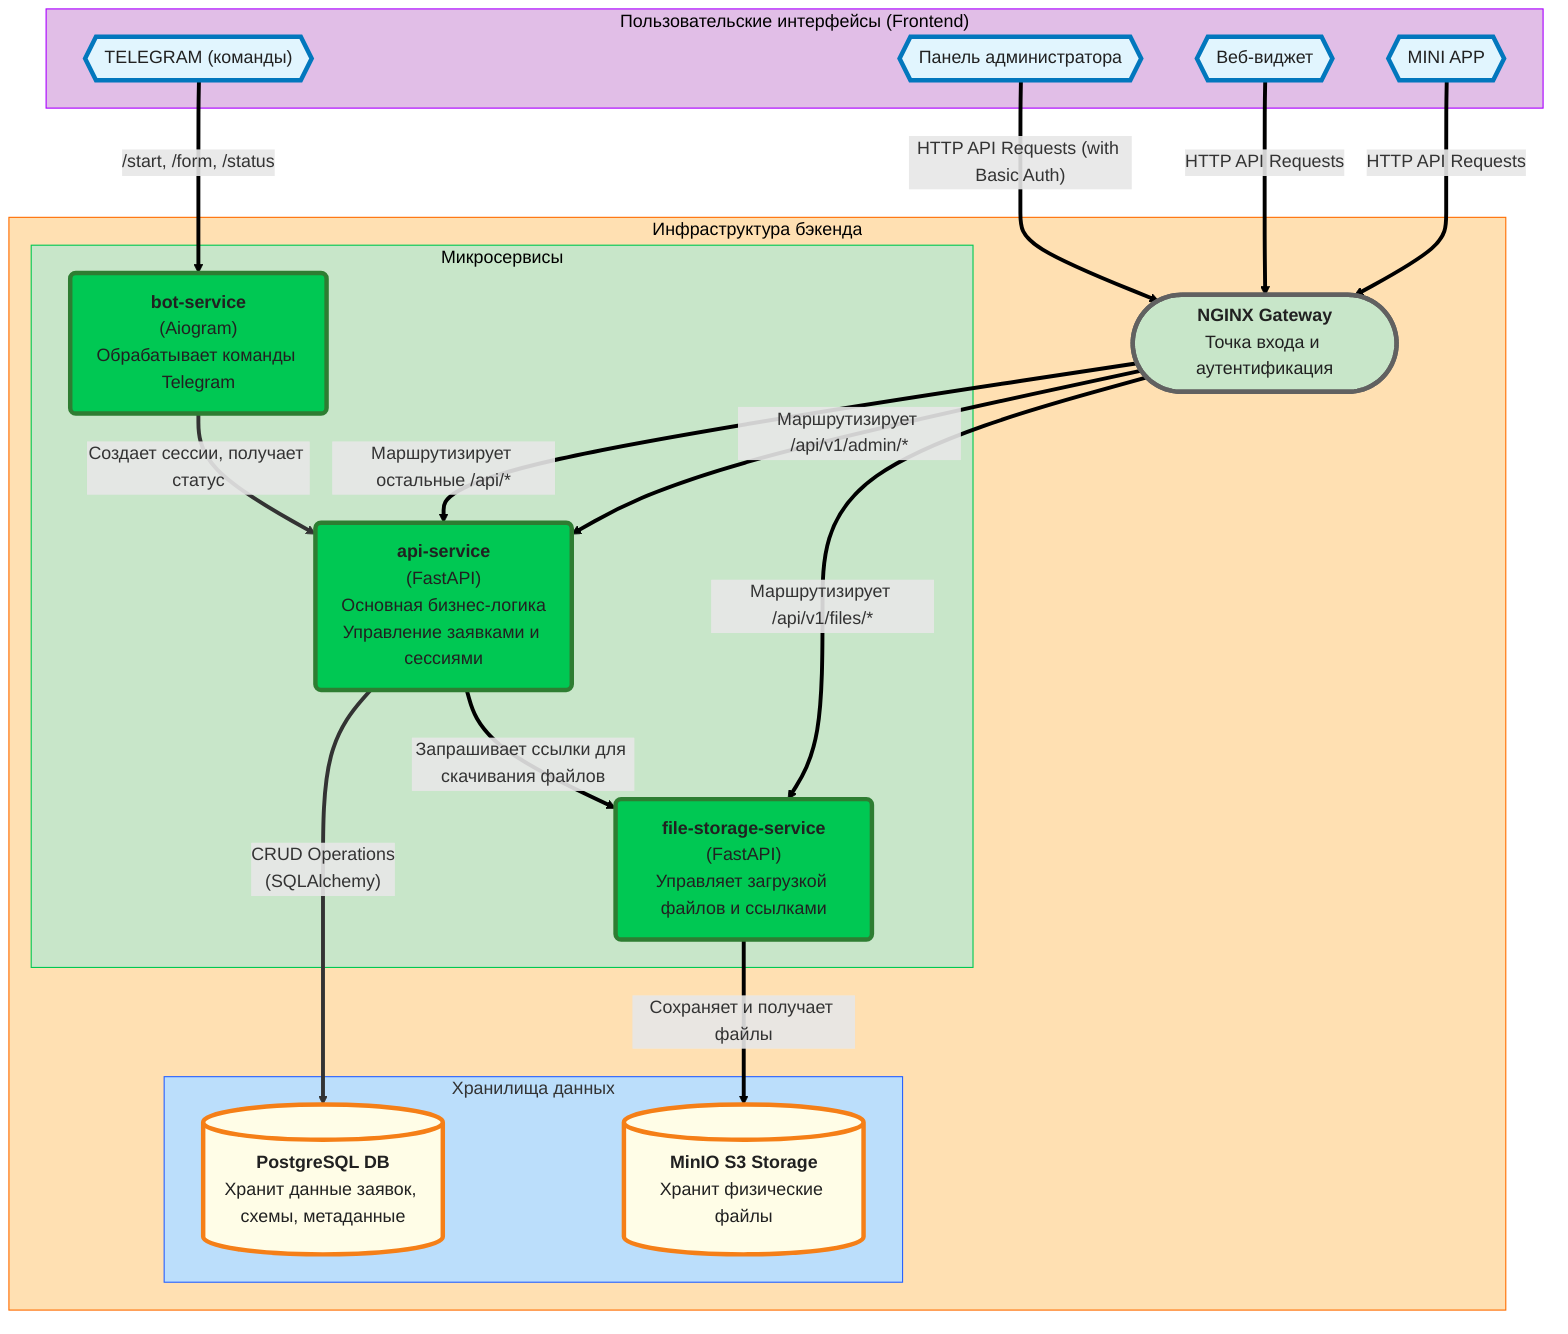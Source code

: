 ---
config:
  layout: dagre
  theme: mc
  look: classic
---
flowchart TD
 subgraph subGraph0["Пользовательские интерфейсы (Frontend)"]
    direction LR
        user_tg_bot["TELEGRAM (команды)"]
        user_mini_app["MINI APP"]
        user_web_widget["Веб-виджет"]
        user_admin["Панель администратора"]
  end
 subgraph Microservices["Микросервисы"]
    direction TB
        api_service["<strong>api-service</strong><br>(FastAPI)<br>Основная бизнес-логика<br>Управление заявками и сессиями"]
        bot_service["<strong>bot-service</strong><br>(Aiogram)<br>Обрабатывает команды Telegram"]
        file_storage_service["<strong>file-storage-service</strong><br>(FastAPI)<br>Управляет загрузкой файлов и ссылками"]
  end
 subgraph subGraph2["Хранилища данных"]
    direction TB
        postgres["<strong>PostgreSQL DB</strong><br>Хранит данные заявок, схемы, метаданные"]
        minio["<strong>MinIO S3 Storage</strong><br>Хранит физические файлы"]
  end
 subgraph subGraph3["Инфраструктура бэкенда"]
    direction LR
        nginx(["<strong>NGINX Gateway</strong><br>Точка входа и аутентификация"])
        Microservices
        subGraph2
  end
    user_tg_bot == /start, /form, /status ==> bot_service
    user_mini_app == HTTP API Requests ==> nginx
    user_web_widget == HTTP API Requests ==> nginx
    user_admin == HTTP API Requests (with Basic Auth) ==> nginx
    nginx == Маршрутизирует /api/v1/admin/* ==> api_service
    nginx == Маршрутизирует /api/v1/files/* ==> file_storage_service
    nginx == Маршрутизирует остальные /api/* ==> api_service
    bot_service == Создает сессии, получает статус ==> api_service
    api_service == CRUD Operations<br>(SQLAlchemy) ==> postgres
    api_service == Запрашивает ссылки для скачивания файлов<br> ==> file_storage_service
    file_storage_service == Сохраняет и получает файлы ==> minio
    user_tg_bot@{ shape: hex}
    user_mini_app@{ shape: hex}
    user_web_widget@{ shape: hex}
    user_admin@{ shape: hex}
    api_service@{ shape: rounded}
    bot_service@{ shape: rounded}
    file_storage_service@{ shape: rounded}
    postgres@{ shape: cyl}
    minio@{ shape: cyl}
     user_tg_bot:::frontend
     user_mini_app:::frontend
     user_web_widget:::frontend
     user_admin:::frontend
     api_service:::backend
     api_service:::service
     bot_service:::backend
     bot_service:::service
     file_storage_service:::backend
     file_storage_service:::service
     postgres:::backend
     postgres:::datastore
     minio:::backend
     minio:::datastore
     nginx:::backend
    classDef frontend fill:#E1F5FE,stroke:#0277BD,stroke-width:2px,color:#212121
    classDef backend fill:#FAFAFA,stroke:#616161,stroke-width:2px,color:#212121
    classDef service fill:#E8F5E9,stroke:#2E7D32,stroke-width:2px,color:#212121
    classDef datastore fill:#FFFDE7,stroke:#F57F17,stroke-width:2px,color:#212121
    style user_tg_bot stroke-width:4px,stroke-dasharray: 0
    style user_mini_app stroke-width:4px,stroke-dasharray: 0
    style user_web_widget stroke-width:4px,stroke-dasharray: 0
    style user_admin stroke-width:4px,stroke-dasharray: 0
    style api_service fill:#00C853,stroke-width:4px,stroke-dasharray: 0
    style bot_service fill:#00C853,stroke-width:4px,stroke-dasharray: 0
    style file_storage_service fill:#00C853,stroke-width:4px,stroke-dasharray: 0
    style postgres stroke-width:4px,stroke-dasharray: 0
    style minio stroke-width:4px,stroke-dasharray: 0
    style nginx fill:#C8E6C9,stroke-width:4px,stroke-dasharray: 0
    style Microservices fill:#C8E6C9,color:#000000,stroke:#00C853
    style subGraph2 fill:#BBDEFB,stroke:#2962FF
    style subGraph3 fill:#FFE0B2,color:#000000,stroke:#FF6D00
    style subGraph0 fill:#E1BEE7,color:#000000,stroke:#AA00FF
    linkStyle 0 stroke:#000000,fill:none
    linkStyle 1 stroke:#000000,fill:none
    linkStyle 2 stroke:#000000,fill:none
    linkStyle 3 stroke:#000000,fill:none
    linkStyle 4 stroke:#000000,fill:none
    linkStyle 5 stroke:#000000,fill:none
    linkStyle 6 stroke:#000000,fill:none
    linkStyle 9 stroke:#000000,fill:none
    linkStyle 10 stroke:#000000,fill:none